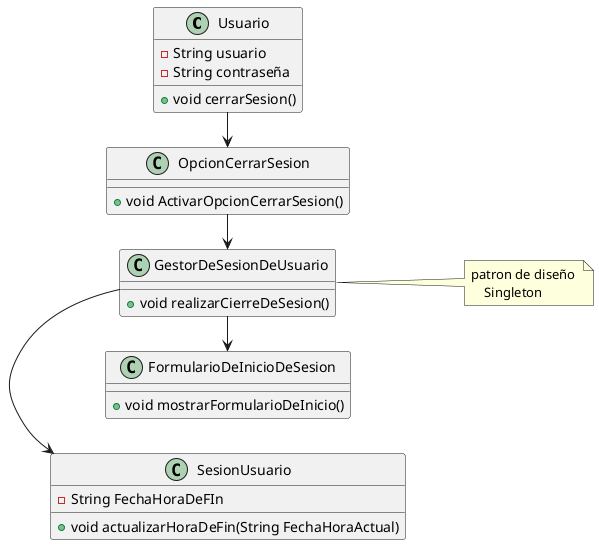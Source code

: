 @startuml DiagramaDeClasesCerrarSesion
left to right direction

class Usuario{
    -String usuario
    -String contraseña
    +void cerrarSesion()
}
class OpcionCerrarSesion{
    +void ActivarOpcionCerrarSesion()
}
Usuario -> OpcionCerrarSesion
class GestorDeSesionDeUsuario{
    +void realizarCierreDeSesion()
}
note right of (GestorDeSesionDeUsuario)
    patron de diseño 
        Singleton 
end note
OpcionCerrarSesion -> GestorDeSesionDeUsuario
class SesionUsuario{
    -String FechaHoraDeFIn
    +void actualizarHoraDeFin(String FechaHoraActual)
}
GestorDeSesionDeUsuario -> SesionUsuario
class FormularioDeInicioDeSesion{
    +void mostrarFormularioDeInicio()
}
GestorDeSesionDeUsuario -> FormularioDeInicioDeSesion
@enduml